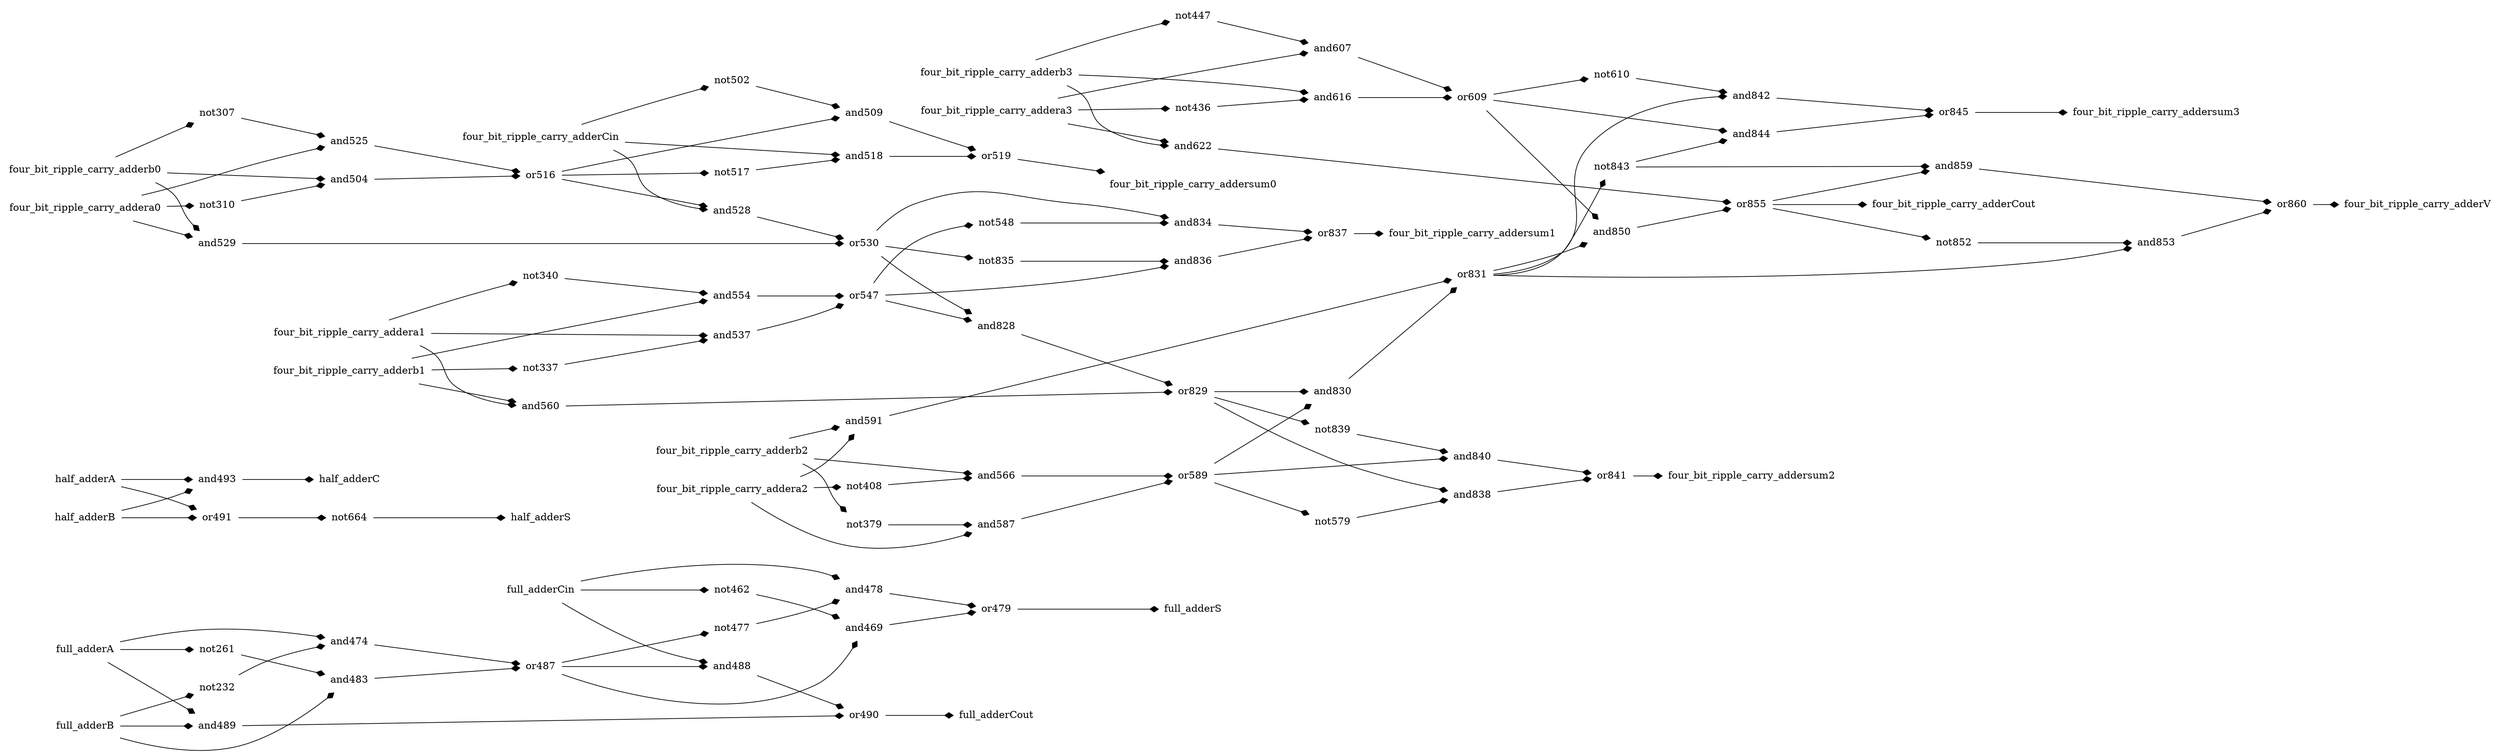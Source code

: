 digraph g {
    // header
    rankdir=LR;
    margin=0.01;
    node [shape="plaintext"];
    edge [arrowhead="diamond"];
    // circuit 
    and469 [label="and469", image="gates/and_noleads.png"];
    and474 [label="and474", image="gates/and_noleads.png"];
    and478 [label="and478", image="gates/and_noleads.png"];
    and483 [label="and483", image="gates/and_noleads.png"];
    and488 [label="and488", image="gates/and_noleads.png"];
    and489 [label="and489", image="gates/and_noleads.png"];
    and493 [label="and493", image="gates/and_noleads.png"];
    and504 [label="and504", image="gates/and_noleads.png"];
    and509 [label="and509", image="gates/and_noleads.png"];
    and518 [label="and518", image="gates/and_noleads.png"];
    and525 [label="and525", image="gates/and_noleads.png"];
    and528 [label="and528", image="gates/and_noleads.png"];
    and529 [label="and529", image="gates/and_noleads.png"];
    and537 [label="and537", image="gates/and_noleads.png"];
    and554 [label="and554", image="gates/and_noleads.png"];
    and560 [label="and560", image="gates/and_noleads.png"];
    and566 [label="and566", image="gates/and_noleads.png"];
    and587 [label="and587", image="gates/and_noleads.png"];
    and591 [label="and591", image="gates/and_noleads.png"];
    and607 [label="and607", image="gates/and_noleads.png"];
    and616 [label="and616", image="gates/and_noleads.png"];
    and622 [label="and622", image="gates/and_noleads.png"];
    and828 [label="and828", image="gates/and_noleads.png"];
    and830 [label="and830", image="gates/and_noleads.png"];
    and834 [label="and834", image="gates/and_noleads.png"];
    and836 [label="and836", image="gates/and_noleads.png"];
    and838 [label="and838", image="gates/and_noleads.png"];
    and840 [label="and840", image="gates/and_noleads.png"];
    and842 [label="and842", image="gates/and_noleads.png"];
    and844 [label="and844", image="gates/and_noleads.png"];
    and850 [label="and850", image="gates/and_noleads.png"];
    and853 [label="and853", image="gates/and_noleads.png"];
    and859 [label="and859", image="gates/and_noleads.png"];
    not232 [label="not232", image="gates/not_noleads.png"];
    not261 [label="not261", image="gates/not_noleads.png"];
    not307 [label="not307", image="gates/not_noleads.png"];
    not310 [label="not310", image="gates/not_noleads.png"];
    not337 [label="not337", image="gates/not_noleads.png"];
    not340 [label="not340", image="gates/not_noleads.png"];
    not379 [label="not379", image="gates/not_noleads.png"];
    not408 [label="not408", image="gates/not_noleads.png"];
    not436 [label="not436", image="gates/not_noleads.png"];
    not447 [label="not447", image="gates/not_noleads.png"];
    not462 [label="not462", image="gates/not_noleads.png"];
    not477 [label="not477", image="gates/not_noleads.png"];
    not502 [label="not502", image="gates/not_noleads.png"];
    not517 [label="not517", image="gates/not_noleads.png"];
    not548 [label="not548", image="gates/not_noleads.png"];
    not579 [label="not579", image="gates/not_noleads.png"];
    not610 [label="not610", image="gates/not_noleads.png"];
    not664 [label="not664", image="gates/not_noleads.png"];
    not835 [label="not835", image="gates/not_noleads.png"];
    not839 [label="not839", image="gates/not_noleads.png"];
    not843 [label="not843", image="gates/not_noleads.png"];
    not852 [label="not852", image="gates/not_noleads.png"];
    or479 [label="or479", image="gates/or_noleads.png"];
    or487 [label="or487", image="gates/or_noleads.png"];
    or490 [label="or490", image="gates/or_noleads.png"];
    or491 [label="or491", image="gates/or_noleads.png"];
    or516 [label="or516", image="gates/or_noleads.png"];
    or519 [label="or519", image="gates/or_noleads.png"];
    or530 [label="or530", image="gates/or_noleads.png"];
    or547 [label="or547", image="gates/or_noleads.png"];
    or589 [label="or589", image="gates/or_noleads.png"];
    or609 [label="or609", image="gates/or_noleads.png"];
    or829 [label="or829", image="gates/or_noleads.png"];
    or831 [label="or831", image="gates/or_noleads.png"];
    or837 [label="or837", image="gates/or_noleads.png"];
    or841 [label="or841", image="gates/or_noleads.png"];
    or845 [label="or845", image="gates/or_noleads.png"];
    or855 [label="or855", image="gates/or_noleads.png"];
    or860 [label="or860", image="gates/or_noleads.png"];
    var229[label="full_adderS"];
    var230[label="full_adderA"];
    var248[label="full_adderB"];
    var255[label="full_adderCout"];
    var265[label="full_adderCin"];
    var271[label="half_adderS"];
    var276[label="half_adderC"];
    var277[label="half_adderA"];
    var278[label="half_adderB"];
    var280[label="four_bit_ripple_carry_adderV"];
    var290[label="four_bit_ripple_carry_adderCout"];
    var292[label="four_bit_ripple_carry_addersum0"];
    var315[label="four_bit_ripple_carry_adderCin"];
    var319[label="four_bit_ripple_carry_addera0"];
    var331[label="four_bit_ripple_carry_adderb0"];
    var334[label="four_bit_ripple_carry_addersum1"];
    var351[label="four_bit_ripple_carry_addera1"];
    var353[label="four_bit_ripple_carry_adderb1"];
    var376[label="four_bit_ripple_carry_addersum2"];
    var403[label="four_bit_ripple_carry_addera2"];
    var415[label="four_bit_ripple_carry_adderb2"];
    var418[label="four_bit_ripple_carry_addersum3"];
    var420[label="four_bit_ripple_carry_adderb3"];
    var431[label="four_bit_ripple_carry_addera3"];
    var431 -> not436 ;
    not436 -> and616 ;
    var420 -> and616 ;
    var420 -> not447 ;
    not447 -> and607 ;
    var431 -> and607 ;
    and616 -> or609 ;
    and607 -> or609 ;
    var403 -> not408 ;
    not408 -> and566 ;
    var415 -> and566 ;
    var415 -> not379 ;
    not379 -> and587 ;
    var403 -> and587 ;
    and566 -> or589 ;
    and587 -> or589 ;
    var351 -> not340 ;
    not340 -> and554 ;
    var353 -> and554 ;
    var353 -> not337 ;
    not337 -> and537 ;
    var351 -> and537 ;
    and554 -> or547 ;
    and537 -> or547 ;
    var319 -> not310 ;
    not310 -> and504 ;
    var331 -> and504 ;
    var331 -> not307 ;
    not307 -> and525 ;
    var319 -> and525 ;
    and504 -> or516 ;
    and525 -> or516 ;
    or516 -> and528 ;
    var315 -> and528 ;
    var319 -> and529 ;
    var331 -> and529 ;
    and528 -> or530 ;
    and529 -> or530 ;
    or547 -> and828 ;
    or530 -> and828 ;
    var351 -> and560 ;
    var353 -> and560 ;
    and828 -> or829 ;
    and560 -> or829 ;
    or589 -> and830 ;
    or829 -> and830 ;
    var403 -> and591 ;
    var415 -> and591 ;
    and830 -> or831 ;
    and591 -> or831 ;
    or609 -> and850 ;
    or831 -> and850 ;
    var431 -> and622 ;
    var420 -> and622 ;
    and850 -> or855 ;
    and622 -> or855 ;
    or855 -> var290 ;
    or855 -> not852 ;
    or831 -> and853 ;
    not852 -> and853 ;
    or831 -> not843 ;
    or855 -> and859 ;
    not843 -> and859 ;
    and853 -> or860 ;
    and859 -> or860 ;
    or860 -> var280 ;
    or516 -> not517 ;
    not517 -> and518 ;
    var315 -> and518 ;
    var315 -> not502 ;
    or516 -> and509 ;
    not502 -> and509 ;
    and518 -> or519 ;
    and509 -> or519 ;
    or519 -> var292 ;
    or530 -> not835 ;
    or547 -> and836 ;
    not835 -> and836 ;
    or547 -> not548 ;
    or530 -> and834 ;
    not548 -> and834 ;
    and836 -> or837 ;
    and834 -> or837 ;
    or837 -> var334 ;
    or829 -> not839 ;
    or589 -> and840 ;
    not839 -> and840 ;
    or589 -> not579 ;
    or829 -> and838 ;
    not579 -> and838 ;
    and840 -> or841 ;
    and838 -> or841 ;
    or841 -> var376 ;
    or609 -> and844 ;
    not843 -> and844 ;
    or609 -> not610 ;
    or831 -> and842 ;
    not610 -> and842 ;
    and844 -> or845 ;
    and842 -> or845 ;
    or845 -> var418 ;
    var230 -> not261 ;
    not261 -> and483 ;
    var248 -> and483 ;
    var248 -> not232 ;
    not232 -> and474 ;
    var230 -> and474 ;
    and483 -> or487 ;
    and474 -> or487 ;
    or487 -> and488 ;
    var265 -> and488 ;
    var230 -> and489 ;
    var248 -> and489 ;
    and488 -> or490 ;
    and489 -> or490 ;
    or490 -> var255 ;
    or487 -> not477 ;
    not477 -> and478 ;
    var265 -> and478 ;
    var265 -> not462 ;
    or487 -> and469 ;
    not462 -> and469 ;
    and478 -> or479 ;
    and469 -> or479 ;
    or479 -> var229 ;
    var277 -> and493 ;
    var278 -> and493 ;
    and493 -> var276 ;
    var277 -> or491 ;
    var278 -> or491 ;
    or491 -> not664 ;
    not664 -> var271 ;
}
